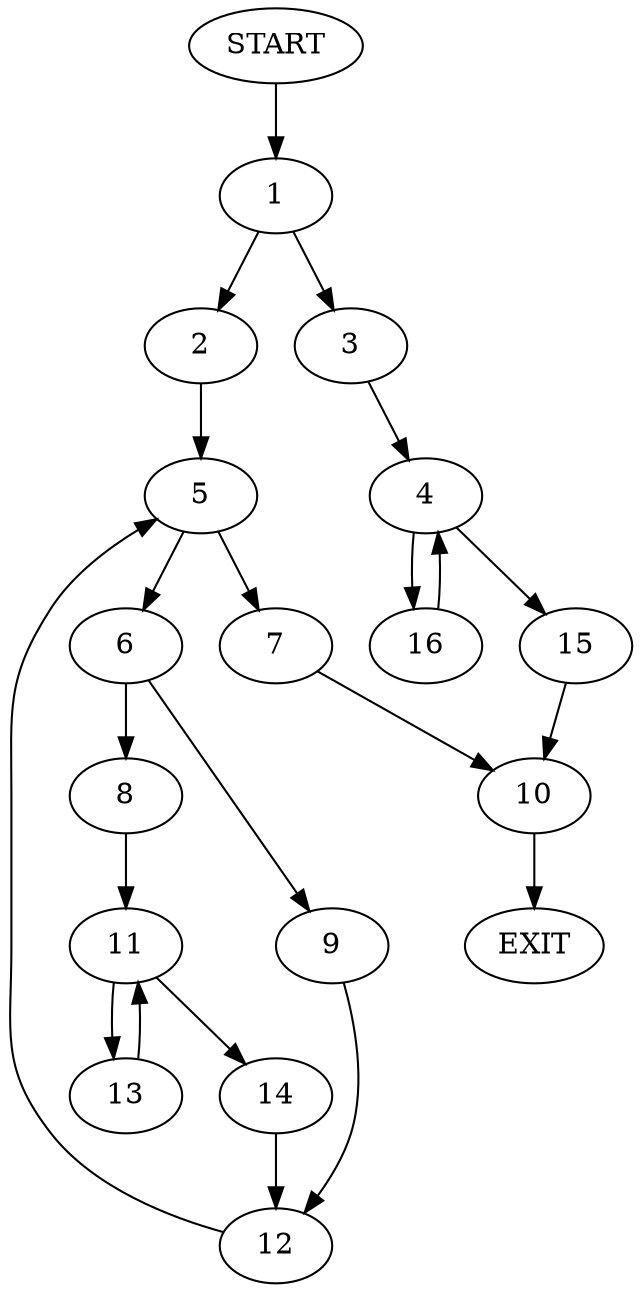 digraph {
0 [label="START"]
17 [label="EXIT"]
0 -> 1
1 -> 2
1 -> 3
3 -> 4
2 -> 5
5 -> 6
5 -> 7
6 -> 8
6 -> 9
7 -> 10
8 -> 11
9 -> 12
11 -> 13
11 -> 14
13 -> 11
14 -> 12
12 -> 5
10 -> 17
4 -> 15
4 -> 16
16 -> 4
15 -> 10
}
